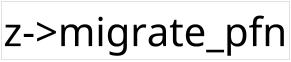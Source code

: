 @startuml
scale 1/5

skinparam Component {
    Style rectangle
    FontSize 200
    BorderThickness 0
    BackgroundColor transparent
}

[z->migrate_pfn]

@enduml
